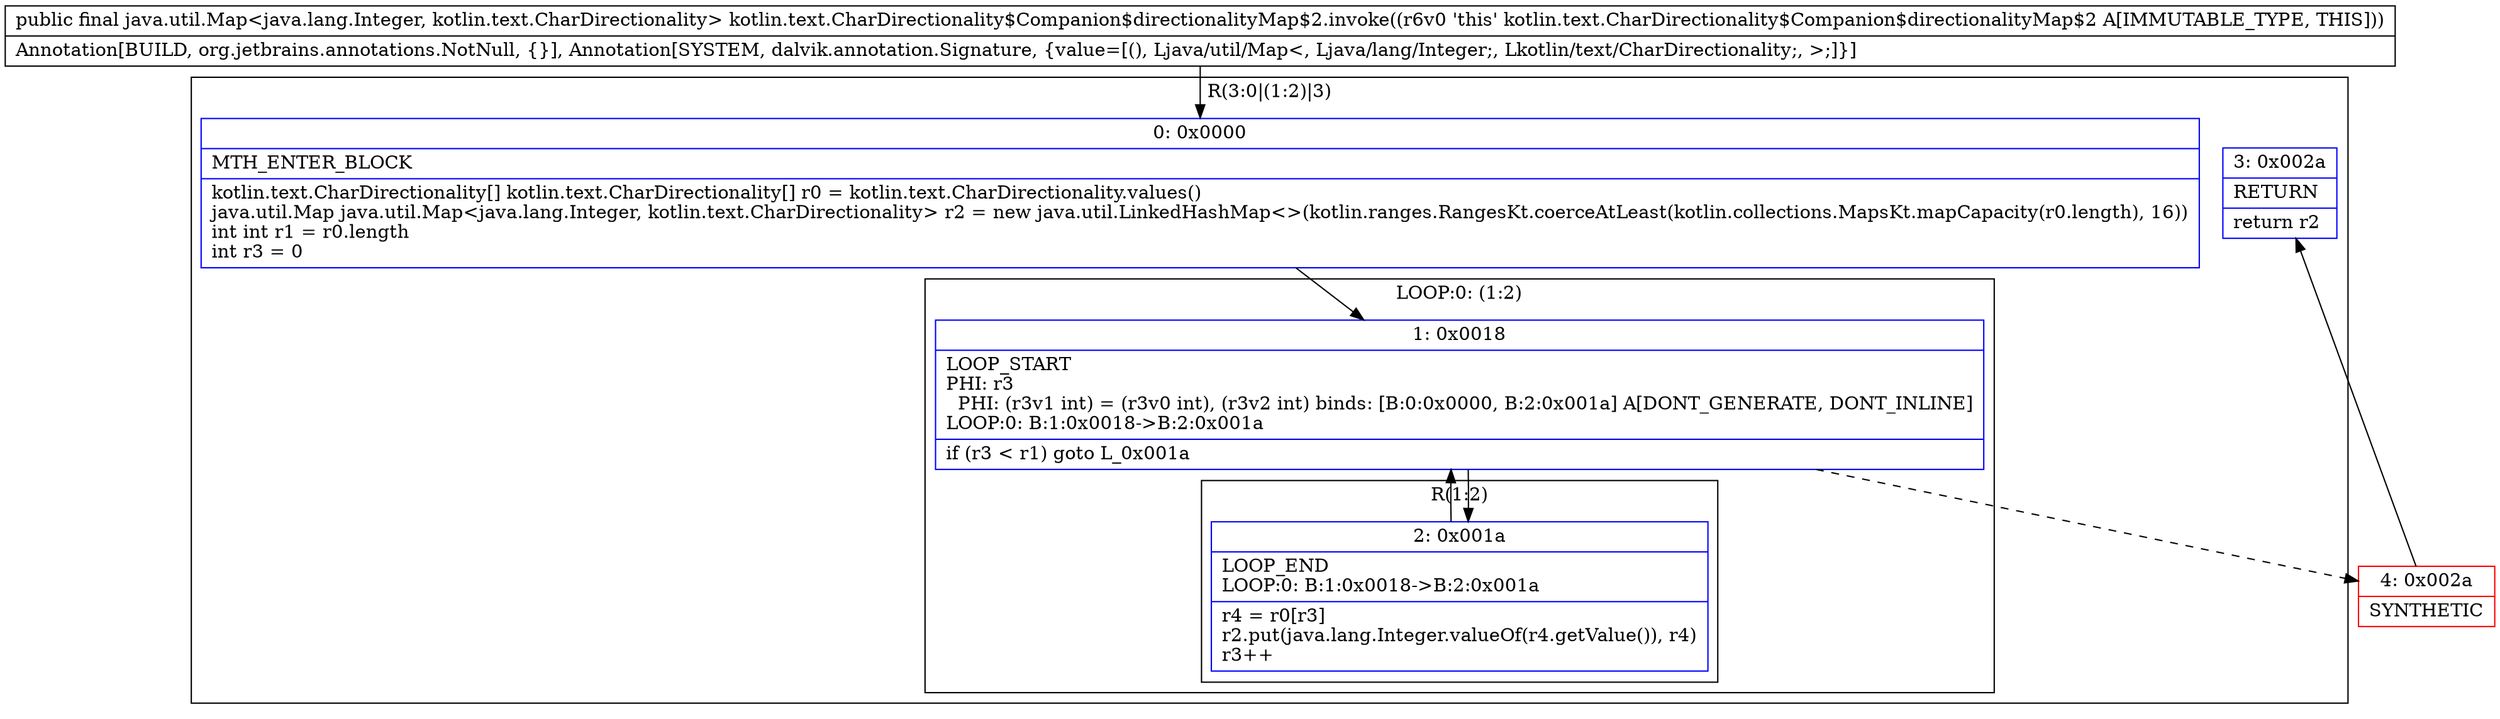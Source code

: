 digraph "CFG forkotlin.text.CharDirectionality$Companion$directionalityMap$2.invoke()Ljava\/util\/Map;" {
subgraph cluster_Region_1348813281 {
label = "R(3:0|(1:2)|3)";
node [shape=record,color=blue];
Node_0 [shape=record,label="{0\:\ 0x0000|MTH_ENTER_BLOCK\l|kotlin.text.CharDirectionality[] kotlin.text.CharDirectionality[] r0 = kotlin.text.CharDirectionality.values()\ljava.util.Map java.util.Map\<java.lang.Integer, kotlin.text.CharDirectionality\> r2 = new java.util.LinkedHashMap\<\>(kotlin.ranges.RangesKt.coerceAtLeast(kotlin.collections.MapsKt.mapCapacity(r0.length), 16))\lint int r1 = r0.length\lint r3 = 0\l}"];
subgraph cluster_LoopRegion_209104728 {
label = "LOOP:0: (1:2)";
node [shape=record,color=blue];
Node_1 [shape=record,label="{1\:\ 0x0018|LOOP_START\lPHI: r3 \l  PHI: (r3v1 int) = (r3v0 int), (r3v2 int) binds: [B:0:0x0000, B:2:0x001a] A[DONT_GENERATE, DONT_INLINE]\lLOOP:0: B:1:0x0018\-\>B:2:0x001a\l|if (r3 \< r1) goto L_0x001a\l}"];
subgraph cluster_Region_1003575927 {
label = "R(1:2)";
node [shape=record,color=blue];
Node_2 [shape=record,label="{2\:\ 0x001a|LOOP_END\lLOOP:0: B:1:0x0018\-\>B:2:0x001a\l|r4 = r0[r3]\lr2.put(java.lang.Integer.valueOf(r4.getValue()), r4)\lr3++\l}"];
}
}
Node_3 [shape=record,label="{3\:\ 0x002a|RETURN\l|return r2\l}"];
}
Node_4 [shape=record,color=red,label="{4\:\ 0x002a|SYNTHETIC\l}"];
MethodNode[shape=record,label="{public final java.util.Map\<java.lang.Integer, kotlin.text.CharDirectionality\> kotlin.text.CharDirectionality$Companion$directionalityMap$2.invoke((r6v0 'this' kotlin.text.CharDirectionality$Companion$directionalityMap$2 A[IMMUTABLE_TYPE, THIS]))  | Annotation[BUILD, org.jetbrains.annotations.NotNull, \{\}], Annotation[SYSTEM, dalvik.annotation.Signature, \{value=[(), Ljava\/util\/Map\<, Ljava\/lang\/Integer;, Lkotlin\/text\/CharDirectionality;, \>;]\}]\l}"];
MethodNode -> Node_0;
Node_0 -> Node_1;
Node_1 -> Node_2;
Node_1 -> Node_4[style=dashed];
Node_2 -> Node_1;
Node_4 -> Node_3;
}

